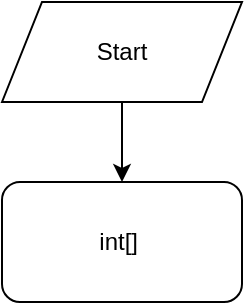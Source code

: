 <mxfile version="20.8.10" type="device"><diagram name="Страница 1" id="VPF_Hh4auNEz_IFb7UpR"><mxGraphModel dx="1050" dy="553" grid="1" gridSize="10" guides="1" tooltips="1" connect="1" arrows="1" fold="1" page="1" pageScale="1" pageWidth="827" pageHeight="1169" math="0" shadow="0"><root><mxCell id="0"/><mxCell id="1" parent="0"/><mxCell id="TOfPS_LW56rSB5mMHvAB-3" value="" style="edgeStyle=orthogonalEdgeStyle;rounded=0;orthogonalLoop=1;jettySize=auto;html=1;" edge="1" parent="1" source="TOfPS_LW56rSB5mMHvAB-1"><mxGeometry relative="1" as="geometry"><mxPoint x="400" y="110" as="targetPoint"/></mxGeometry></mxCell><mxCell id="TOfPS_LW56rSB5mMHvAB-1" value="Start" style="shape=parallelogram;perimeter=parallelogramPerimeter;whiteSpace=wrap;html=1;fixedSize=1;" vertex="1" parent="1"><mxGeometry x="340" y="20" width="120" height="50" as="geometry"/></mxCell><mxCell id="TOfPS_LW56rSB5mMHvAB-4" value="int[]&amp;nbsp;" style="rounded=1;whiteSpace=wrap;html=1;" vertex="1" parent="1"><mxGeometry x="340" y="110" width="120" height="60" as="geometry"/></mxCell></root></mxGraphModel></diagram></mxfile>